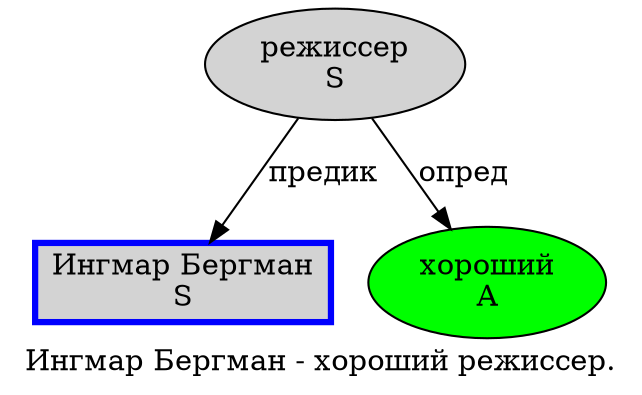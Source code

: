 digraph SENTENCE_0 {
	graph [label="Ингмар Бергман - хороший режиссер."]
	node [style=filled]
		0 [label="Ингмар Бергман
S" color=blue fillcolor=lightgray penwidth=3 shape=box]
		2 [label="хороший
A" color="" fillcolor=green penwidth=1 shape=ellipse]
		3 [label="режиссер
S" color="" fillcolor=lightgray penwidth=1 shape=ellipse]
			3 -> 0 [label="предик"]
			3 -> 2 [label="опред"]
}